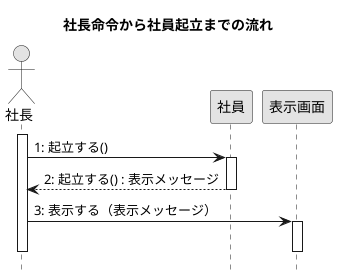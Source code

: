 @startuml 3-6.png
skinparam monochrome true
skinparam defaultFontName Ricty
hide footbox

title 社長命令から社員起立までの流れ

actor 社長

activate 社長
社長 -> 社員: 1: 起立する()

activate 社員
社員 --> 社長: 2: 起立する() : 表示メッセージ
deactivate 社員

社長 -> 表示画面: 3: 表示する（表示メッセージ）
activate 表示画面
deactivate 表示画面

deactivate 社長

@enduml
